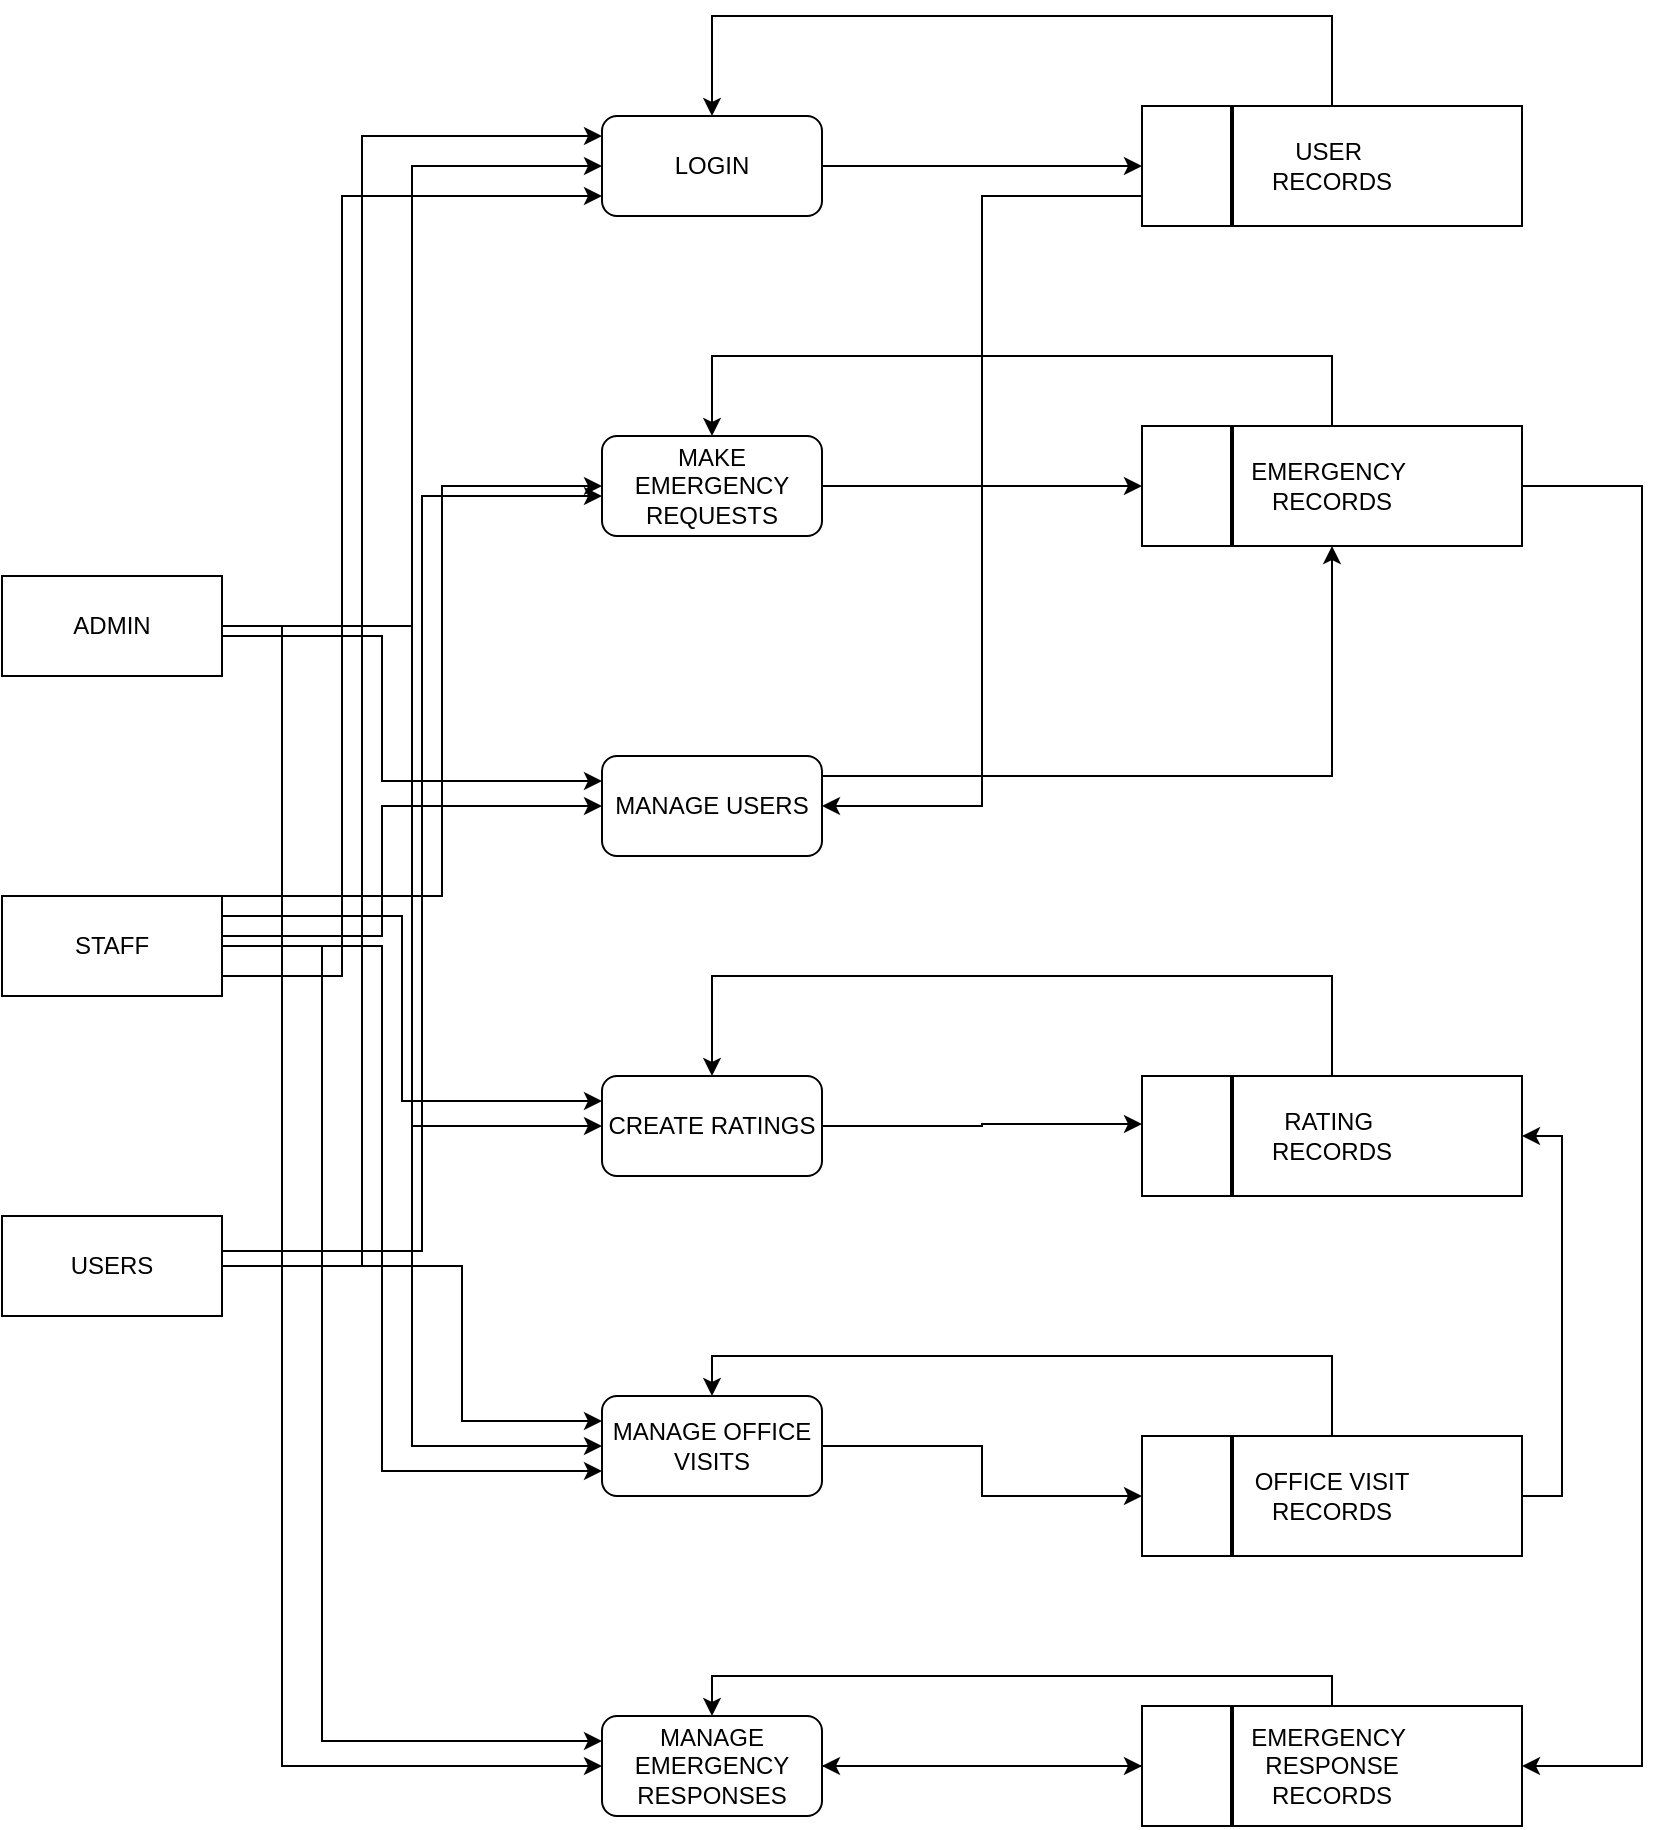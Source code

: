 <mxfile version="24.1.0" type="device">
  <diagram name="Page-1" id="VYfVaIJ4Vb4yRWF1Nvtj">
    <mxGraphModel dx="1120" dy="1693" grid="1" gridSize="10" guides="1" tooltips="1" connect="1" arrows="1" fold="1" page="1" pageScale="1" pageWidth="827" pageHeight="1169" math="0" shadow="0">
      <root>
        <mxCell id="0" />
        <mxCell id="1" parent="0" />
        <mxCell id="WBTJPJw8ypjkMBNxl21J-67" style="edgeStyle=orthogonalEdgeStyle;rounded=0;orthogonalLoop=1;jettySize=auto;html=1;" edge="1" parent="1" source="WBTJPJw8ypjkMBNxl21J-2" target="WBTJPJw8ypjkMBNxl21J-35">
          <mxGeometry relative="1" as="geometry" />
        </mxCell>
        <mxCell id="WBTJPJw8ypjkMBNxl21J-2" value="LOGIN" style="html=1;whiteSpace=wrap;rounded=1;" vertex="1" parent="1">
          <mxGeometry x="400" y="40" width="110" height="50" as="geometry" />
        </mxCell>
        <mxCell id="WBTJPJw8ypjkMBNxl21J-74" style="edgeStyle=orthogonalEdgeStyle;rounded=0;orthogonalLoop=1;jettySize=auto;html=1;entryX=0;entryY=0.5;entryDx=0;entryDy=0;" edge="1" parent="1" source="WBTJPJw8ypjkMBNxl21J-4" target="WBTJPJw8ypjkMBNxl21J-38">
          <mxGeometry relative="1" as="geometry" />
        </mxCell>
        <mxCell id="WBTJPJw8ypjkMBNxl21J-4" value="MAKE EMERGENCY REQUESTS" style="html=1;whiteSpace=wrap;rounded=1;" vertex="1" parent="1">
          <mxGeometry x="400" y="200" width="110" height="50" as="geometry" />
        </mxCell>
        <mxCell id="WBTJPJw8ypjkMBNxl21J-89" style="edgeStyle=orthogonalEdgeStyle;rounded=0;orthogonalLoop=1;jettySize=auto;html=1;entryX=0.5;entryY=1;entryDx=0;entryDy=0;" edge="1" parent="1" source="WBTJPJw8ypjkMBNxl21J-6" target="WBTJPJw8ypjkMBNxl21J-38">
          <mxGeometry relative="1" as="geometry">
            <Array as="points">
              <mxPoint x="765" y="370" />
            </Array>
          </mxGeometry>
        </mxCell>
        <mxCell id="WBTJPJw8ypjkMBNxl21J-6" value="MANAGE USERS" style="html=1;whiteSpace=wrap;rounded=1;" vertex="1" parent="1">
          <mxGeometry x="400" y="360" width="110" height="50" as="geometry" />
        </mxCell>
        <mxCell id="WBTJPJw8ypjkMBNxl21J-8" value="&lt;div&gt;&lt;span style=&quot;background-color: initial;&quot;&gt;CREATE RATINGS&lt;/span&gt;&lt;/div&gt;" style="html=1;whiteSpace=wrap;rounded=1;" vertex="1" parent="1">
          <mxGeometry x="400" y="520" width="110" height="50" as="geometry" />
        </mxCell>
        <mxCell id="WBTJPJw8ypjkMBNxl21J-87" style="edgeStyle=orthogonalEdgeStyle;rounded=0;orthogonalLoop=1;jettySize=auto;html=1;entryX=0;entryY=0.5;entryDx=0;entryDy=0;" edge="1" parent="1" source="WBTJPJw8ypjkMBNxl21J-10" target="WBTJPJw8ypjkMBNxl21J-47">
          <mxGeometry relative="1" as="geometry" />
        </mxCell>
        <mxCell id="WBTJPJw8ypjkMBNxl21J-10" value="MANAGE OFFICE&lt;div&gt;VISITS&lt;/div&gt;" style="html=1;whiteSpace=wrap;rounded=1;" vertex="1" parent="1">
          <mxGeometry x="400" y="680" width="110" height="50" as="geometry" />
        </mxCell>
        <mxCell id="WBTJPJw8ypjkMBNxl21J-92" style="edgeStyle=orthogonalEdgeStyle;rounded=0;orthogonalLoop=1;jettySize=auto;html=1;" edge="1" parent="1" source="WBTJPJw8ypjkMBNxl21J-12" target="WBTJPJw8ypjkMBNxl21J-50">
          <mxGeometry relative="1" as="geometry" />
        </mxCell>
        <mxCell id="WBTJPJw8ypjkMBNxl21J-12" value="MANAGE EMERGENCY RESPONSES" style="html=1;whiteSpace=wrap;rounded=1;" vertex="1" parent="1">
          <mxGeometry x="400" y="840" width="110" height="50" as="geometry" />
        </mxCell>
        <mxCell id="WBTJPJw8ypjkMBNxl21J-63" style="edgeStyle=orthogonalEdgeStyle;rounded=0;orthogonalLoop=1;jettySize=auto;html=1;entryX=0;entryY=0.5;entryDx=0;entryDy=0;" edge="1" parent="1" source="WBTJPJw8ypjkMBNxl21J-20" target="WBTJPJw8ypjkMBNxl21J-2">
          <mxGeometry relative="1" as="geometry" />
        </mxCell>
        <mxCell id="WBTJPJw8ypjkMBNxl21J-69" style="edgeStyle=orthogonalEdgeStyle;rounded=0;orthogonalLoop=1;jettySize=auto;html=1;entryX=0;entryY=0.25;entryDx=0;entryDy=0;" edge="1" parent="1" source="WBTJPJw8ypjkMBNxl21J-20" target="WBTJPJw8ypjkMBNxl21J-6">
          <mxGeometry relative="1" as="geometry">
            <Array as="points">
              <mxPoint x="290" y="300" />
              <mxPoint x="290" y="373" />
            </Array>
          </mxGeometry>
        </mxCell>
        <mxCell id="WBTJPJw8ypjkMBNxl21J-84" style="edgeStyle=orthogonalEdgeStyle;rounded=0;orthogonalLoop=1;jettySize=auto;html=1;entryX=0;entryY=0.5;entryDx=0;entryDy=0;" edge="1" parent="1" source="WBTJPJw8ypjkMBNxl21J-20" target="WBTJPJw8ypjkMBNxl21J-10">
          <mxGeometry relative="1" as="geometry" />
        </mxCell>
        <mxCell id="WBTJPJw8ypjkMBNxl21J-90" style="edgeStyle=orthogonalEdgeStyle;rounded=0;orthogonalLoop=1;jettySize=auto;html=1;entryX=0;entryY=0.5;entryDx=0;entryDy=0;" edge="1" parent="1" source="WBTJPJw8ypjkMBNxl21J-20" target="WBTJPJw8ypjkMBNxl21J-12">
          <mxGeometry relative="1" as="geometry">
            <Array as="points">
              <mxPoint x="240" y="295" />
              <mxPoint x="240" y="865" />
            </Array>
          </mxGeometry>
        </mxCell>
        <mxCell id="WBTJPJw8ypjkMBNxl21J-20" value="ADMIN" style="html=1;whiteSpace=wrap;" vertex="1" parent="1">
          <mxGeometry x="100" y="270" width="110" height="50" as="geometry" />
        </mxCell>
        <mxCell id="WBTJPJw8ypjkMBNxl21J-65" style="edgeStyle=orthogonalEdgeStyle;rounded=0;orthogonalLoop=1;jettySize=auto;html=1;" edge="1" parent="1" target="WBTJPJw8ypjkMBNxl21J-2">
          <mxGeometry relative="1" as="geometry">
            <mxPoint x="210" y="470" as="sourcePoint" />
            <mxPoint x="400" y="80" as="targetPoint" />
            <Array as="points">
              <mxPoint x="270" y="470" />
              <mxPoint x="270" y="80" />
            </Array>
          </mxGeometry>
        </mxCell>
        <mxCell id="WBTJPJw8ypjkMBNxl21J-68" style="edgeStyle=orthogonalEdgeStyle;rounded=0;orthogonalLoop=1;jettySize=auto;html=1;entryX=0;entryY=0.5;entryDx=0;entryDy=0;" edge="1" parent="1" source="WBTJPJw8ypjkMBNxl21J-28" target="WBTJPJw8ypjkMBNxl21J-6">
          <mxGeometry relative="1" as="geometry">
            <Array as="points">
              <mxPoint x="290" y="450" />
              <mxPoint x="290" y="385" />
            </Array>
          </mxGeometry>
        </mxCell>
        <mxCell id="WBTJPJw8ypjkMBNxl21J-72" style="edgeStyle=orthogonalEdgeStyle;rounded=0;orthogonalLoop=1;jettySize=auto;html=1;entryX=0;entryY=0.5;entryDx=0;entryDy=0;" edge="1" parent="1" source="WBTJPJw8ypjkMBNxl21J-28" target="WBTJPJw8ypjkMBNxl21J-4">
          <mxGeometry relative="1" as="geometry">
            <Array as="points">
              <mxPoint x="320" y="430" />
              <mxPoint x="320" y="225" />
            </Array>
          </mxGeometry>
        </mxCell>
        <mxCell id="WBTJPJw8ypjkMBNxl21J-80" style="edgeStyle=orthogonalEdgeStyle;rounded=0;orthogonalLoop=1;jettySize=auto;html=1;entryX=0;entryY=0.25;entryDx=0;entryDy=0;" edge="1" parent="1" source="WBTJPJw8ypjkMBNxl21J-28" target="WBTJPJw8ypjkMBNxl21J-8">
          <mxGeometry relative="1" as="geometry">
            <Array as="points">
              <mxPoint x="300" y="440" />
              <mxPoint x="300" y="533" />
            </Array>
          </mxGeometry>
        </mxCell>
        <mxCell id="WBTJPJw8ypjkMBNxl21J-85" style="edgeStyle=orthogonalEdgeStyle;rounded=0;orthogonalLoop=1;jettySize=auto;html=1;entryX=0;entryY=0.75;entryDx=0;entryDy=0;" edge="1" parent="1" source="WBTJPJw8ypjkMBNxl21J-28" target="WBTJPJw8ypjkMBNxl21J-10">
          <mxGeometry relative="1" as="geometry">
            <Array as="points">
              <mxPoint x="290" y="455" />
              <mxPoint x="290" y="718" />
            </Array>
          </mxGeometry>
        </mxCell>
        <mxCell id="WBTJPJw8ypjkMBNxl21J-91" style="edgeStyle=orthogonalEdgeStyle;rounded=0;orthogonalLoop=1;jettySize=auto;html=1;entryX=0;entryY=0.25;entryDx=0;entryDy=0;" edge="1" parent="1" source="WBTJPJw8ypjkMBNxl21J-28" target="WBTJPJw8ypjkMBNxl21J-12">
          <mxGeometry relative="1" as="geometry">
            <Array as="points">
              <mxPoint x="260" y="455" />
              <mxPoint x="260" y="853" />
            </Array>
          </mxGeometry>
        </mxCell>
        <mxCell id="WBTJPJw8ypjkMBNxl21J-28" value="STAFF" style="html=1;whiteSpace=wrap;" vertex="1" parent="1">
          <mxGeometry x="100" y="430" width="110" height="50" as="geometry" />
        </mxCell>
        <mxCell id="WBTJPJw8ypjkMBNxl21J-66" style="edgeStyle=orthogonalEdgeStyle;rounded=0;orthogonalLoop=1;jettySize=auto;html=1;" edge="1" parent="1" source="WBTJPJw8ypjkMBNxl21J-33" target="WBTJPJw8ypjkMBNxl21J-2">
          <mxGeometry relative="1" as="geometry">
            <mxPoint x="400" y="50" as="targetPoint" />
            <Array as="points">
              <mxPoint x="280" y="615" />
              <mxPoint x="280" y="50" />
            </Array>
          </mxGeometry>
        </mxCell>
        <mxCell id="WBTJPJw8ypjkMBNxl21J-73" style="edgeStyle=orthogonalEdgeStyle;rounded=0;orthogonalLoop=1;jettySize=auto;html=1;entryX=0;entryY=0.75;entryDx=0;entryDy=0;" edge="1" parent="1">
          <mxGeometry relative="1" as="geometry">
            <mxPoint x="210" y="607.5" as="sourcePoint" />
            <mxPoint x="400" y="230" as="targetPoint" />
            <Array as="points">
              <mxPoint x="310" y="607.5" />
              <mxPoint x="310" y="230.5" />
            </Array>
          </mxGeometry>
        </mxCell>
        <mxCell id="WBTJPJw8ypjkMBNxl21J-78" style="edgeStyle=orthogonalEdgeStyle;rounded=0;orthogonalLoop=1;jettySize=auto;html=1;entryX=0;entryY=0.5;entryDx=0;entryDy=0;" edge="1" parent="1" source="WBTJPJw8ypjkMBNxl21J-33" target="WBTJPJw8ypjkMBNxl21J-8">
          <mxGeometry relative="1" as="geometry" />
        </mxCell>
        <mxCell id="WBTJPJw8ypjkMBNxl21J-86" style="edgeStyle=orthogonalEdgeStyle;rounded=0;orthogonalLoop=1;jettySize=auto;html=1;entryX=0;entryY=0.25;entryDx=0;entryDy=0;" edge="1" parent="1" source="WBTJPJw8ypjkMBNxl21J-33" target="WBTJPJw8ypjkMBNxl21J-10">
          <mxGeometry relative="1" as="geometry">
            <Array as="points">
              <mxPoint x="330" y="615" />
              <mxPoint x="330" y="693" />
            </Array>
          </mxGeometry>
        </mxCell>
        <mxCell id="WBTJPJw8ypjkMBNxl21J-33" value="USERS" style="html=1;whiteSpace=wrap;" vertex="1" parent="1">
          <mxGeometry x="100" y="590" width="110" height="50" as="geometry" />
        </mxCell>
        <mxCell id="WBTJPJw8ypjkMBNxl21J-34" value="" style="group" vertex="1" connectable="0" parent="1">
          <mxGeometry x="670" y="35" width="190" height="60" as="geometry" />
        </mxCell>
        <mxCell id="WBTJPJw8ypjkMBNxl21J-35" value="USER&amp;nbsp;&lt;div&gt;RECORDS&lt;/div&gt;" style="rounded=0;whiteSpace=wrap;html=1;" vertex="1" parent="WBTJPJw8ypjkMBNxl21J-34">
          <mxGeometry width="190" height="60" as="geometry" />
        </mxCell>
        <mxCell id="WBTJPJw8ypjkMBNxl21J-36" value="" style="line;strokeWidth=2;direction=south;html=1;" vertex="1" parent="WBTJPJw8ypjkMBNxl21J-34">
          <mxGeometry x="40" width="10" height="60" as="geometry" />
        </mxCell>
        <mxCell id="WBTJPJw8ypjkMBNxl21J-37" value="" style="group" vertex="1" connectable="0" parent="1">
          <mxGeometry x="670" y="195" width="190" height="60" as="geometry" />
        </mxCell>
        <mxCell id="WBTJPJw8ypjkMBNxl21J-38" value="EMERGENCY&amp;nbsp;&lt;div&gt;RECORDS&lt;/div&gt;" style="rounded=0;whiteSpace=wrap;html=1;" vertex="1" parent="WBTJPJw8ypjkMBNxl21J-37">
          <mxGeometry width="190" height="60" as="geometry" />
        </mxCell>
        <mxCell id="WBTJPJw8ypjkMBNxl21J-39" value="" style="line;strokeWidth=2;direction=south;html=1;" vertex="1" parent="WBTJPJw8ypjkMBNxl21J-37">
          <mxGeometry x="40" width="10" height="60" as="geometry" />
        </mxCell>
        <mxCell id="WBTJPJw8ypjkMBNxl21J-43" value="" style="group" vertex="1" connectable="0" parent="1">
          <mxGeometry x="670" y="520" width="190" height="60" as="geometry" />
        </mxCell>
        <mxCell id="WBTJPJw8ypjkMBNxl21J-44" value="RATING&amp;nbsp;&lt;div&gt;RECORDS&lt;/div&gt;" style="rounded=0;whiteSpace=wrap;html=1;" vertex="1" parent="WBTJPJw8ypjkMBNxl21J-43">
          <mxGeometry width="190" height="60" as="geometry" />
        </mxCell>
        <mxCell id="WBTJPJw8ypjkMBNxl21J-45" value="" style="line;strokeWidth=2;direction=south;html=1;" vertex="1" parent="WBTJPJw8ypjkMBNxl21J-43">
          <mxGeometry x="40" width="10" height="60" as="geometry" />
        </mxCell>
        <mxCell id="WBTJPJw8ypjkMBNxl21J-46" value="" style="group" vertex="1" connectable="0" parent="1">
          <mxGeometry x="670" y="700" width="190" height="60" as="geometry" />
        </mxCell>
        <mxCell id="WBTJPJw8ypjkMBNxl21J-47" value="&lt;div&gt;OFFICE VISIT&lt;/div&gt;&lt;div&gt;RECORDS&lt;/div&gt;" style="rounded=0;whiteSpace=wrap;html=1;" vertex="1" parent="WBTJPJw8ypjkMBNxl21J-46">
          <mxGeometry width="190" height="60" as="geometry" />
        </mxCell>
        <mxCell id="WBTJPJw8ypjkMBNxl21J-48" value="" style="line;strokeWidth=2;direction=south;html=1;" vertex="1" parent="WBTJPJw8ypjkMBNxl21J-46">
          <mxGeometry x="40" width="10" height="60" as="geometry" />
        </mxCell>
        <mxCell id="WBTJPJw8ypjkMBNxl21J-49" value="" style="group" vertex="1" connectable="0" parent="1">
          <mxGeometry x="670" y="835" width="190" height="60" as="geometry" />
        </mxCell>
        <mxCell id="WBTJPJw8ypjkMBNxl21J-50" value="&lt;div&gt;EMERGENCY&amp;nbsp;&lt;/div&gt;&lt;div&gt;RESPONSE&lt;/div&gt;&lt;div&gt;RECORDS&lt;/div&gt;" style="rounded=0;whiteSpace=wrap;html=1;" vertex="1" parent="WBTJPJw8ypjkMBNxl21J-49">
          <mxGeometry width="190" height="60" as="geometry" />
        </mxCell>
        <mxCell id="WBTJPJw8ypjkMBNxl21J-51" value="" style="line;strokeWidth=2;direction=south;html=1;" vertex="1" parent="WBTJPJw8ypjkMBNxl21J-49">
          <mxGeometry x="40" width="10" height="60" as="geometry" />
        </mxCell>
        <mxCell id="WBTJPJw8ypjkMBNxl21J-70" style="edgeStyle=orthogonalEdgeStyle;rounded=0;orthogonalLoop=1;jettySize=auto;html=1;entryX=1;entryY=0.5;entryDx=0;entryDy=0;" edge="1" parent="1" source="WBTJPJw8ypjkMBNxl21J-35" target="WBTJPJw8ypjkMBNxl21J-6">
          <mxGeometry relative="1" as="geometry">
            <Array as="points">
              <mxPoint x="590" y="80" />
              <mxPoint x="590" y="385" />
            </Array>
          </mxGeometry>
        </mxCell>
        <mxCell id="WBTJPJw8ypjkMBNxl21J-71" style="edgeStyle=orthogonalEdgeStyle;rounded=0;orthogonalLoop=1;jettySize=auto;html=1;entryX=0.5;entryY=0;entryDx=0;entryDy=0;" edge="1" parent="1" source="WBTJPJw8ypjkMBNxl21J-35" target="WBTJPJw8ypjkMBNxl21J-2">
          <mxGeometry relative="1" as="geometry">
            <Array as="points">
              <mxPoint x="765" y="-10" />
              <mxPoint x="455" y="-10" />
            </Array>
          </mxGeometry>
        </mxCell>
        <mxCell id="WBTJPJw8ypjkMBNxl21J-75" style="edgeStyle=orthogonalEdgeStyle;rounded=0;orthogonalLoop=1;jettySize=auto;html=1;entryX=0.5;entryY=0;entryDx=0;entryDy=0;" edge="1" parent="1" source="WBTJPJw8ypjkMBNxl21J-38" target="WBTJPJw8ypjkMBNxl21J-4">
          <mxGeometry relative="1" as="geometry">
            <Array as="points">
              <mxPoint x="765" y="160" />
              <mxPoint x="455" y="160" />
            </Array>
          </mxGeometry>
        </mxCell>
        <mxCell id="WBTJPJw8ypjkMBNxl21J-76" style="edgeStyle=orthogonalEdgeStyle;rounded=0;orthogonalLoop=1;jettySize=auto;html=1;entryX=1;entryY=0.5;entryDx=0;entryDy=0;" edge="1" parent="1" source="WBTJPJw8ypjkMBNxl21J-38" target="WBTJPJw8ypjkMBNxl21J-50">
          <mxGeometry relative="1" as="geometry">
            <Array as="points">
              <mxPoint x="920" y="225" />
              <mxPoint x="920" y="865" />
            </Array>
          </mxGeometry>
        </mxCell>
        <mxCell id="WBTJPJw8ypjkMBNxl21J-77" style="edgeStyle=orthogonalEdgeStyle;rounded=0;orthogonalLoop=1;jettySize=auto;html=1;entryX=1;entryY=0.5;entryDx=0;entryDy=0;" edge="1" parent="1" source="WBTJPJw8ypjkMBNxl21J-50" target="WBTJPJw8ypjkMBNxl21J-12">
          <mxGeometry relative="1" as="geometry" />
        </mxCell>
        <mxCell id="WBTJPJw8ypjkMBNxl21J-81" style="edgeStyle=orthogonalEdgeStyle;rounded=0;orthogonalLoop=1;jettySize=auto;html=1;entryX=0;entryY=0.4;entryDx=0;entryDy=0;entryPerimeter=0;" edge="1" parent="1" source="WBTJPJw8ypjkMBNxl21J-8" target="WBTJPJw8ypjkMBNxl21J-44">
          <mxGeometry relative="1" as="geometry" />
        </mxCell>
        <mxCell id="WBTJPJw8ypjkMBNxl21J-82" style="edgeStyle=orthogonalEdgeStyle;rounded=0;orthogonalLoop=1;jettySize=auto;html=1;entryX=1;entryY=0.5;entryDx=0;entryDy=0;" edge="1" parent="1" source="WBTJPJw8ypjkMBNxl21J-47" target="WBTJPJw8ypjkMBNxl21J-44">
          <mxGeometry relative="1" as="geometry">
            <Array as="points">
              <mxPoint x="880" y="730" />
              <mxPoint x="880" y="550" />
            </Array>
          </mxGeometry>
        </mxCell>
        <mxCell id="WBTJPJw8ypjkMBNxl21J-83" style="edgeStyle=orthogonalEdgeStyle;rounded=0;orthogonalLoop=1;jettySize=auto;html=1;entryX=0.5;entryY=0;entryDx=0;entryDy=0;" edge="1" parent="1" source="WBTJPJw8ypjkMBNxl21J-44" target="WBTJPJw8ypjkMBNxl21J-8">
          <mxGeometry relative="1" as="geometry">
            <Array as="points">
              <mxPoint x="765" y="470" />
              <mxPoint x="455" y="470" />
            </Array>
          </mxGeometry>
        </mxCell>
        <mxCell id="WBTJPJw8ypjkMBNxl21J-88" style="edgeStyle=orthogonalEdgeStyle;rounded=0;orthogonalLoop=1;jettySize=auto;html=1;entryX=0.5;entryY=0;entryDx=0;entryDy=0;" edge="1" parent="1" source="WBTJPJw8ypjkMBNxl21J-47" target="WBTJPJw8ypjkMBNxl21J-10">
          <mxGeometry relative="1" as="geometry">
            <Array as="points">
              <mxPoint x="765" y="660" />
              <mxPoint x="455" y="660" />
            </Array>
          </mxGeometry>
        </mxCell>
        <mxCell id="WBTJPJw8ypjkMBNxl21J-93" style="edgeStyle=orthogonalEdgeStyle;rounded=0;orthogonalLoop=1;jettySize=auto;html=1;entryX=0.5;entryY=0;entryDx=0;entryDy=0;" edge="1" parent="1" source="WBTJPJw8ypjkMBNxl21J-50" target="WBTJPJw8ypjkMBNxl21J-12">
          <mxGeometry relative="1" as="geometry">
            <Array as="points">
              <mxPoint x="765" y="820" />
              <mxPoint x="455" y="820" />
            </Array>
          </mxGeometry>
        </mxCell>
      </root>
    </mxGraphModel>
  </diagram>
</mxfile>
